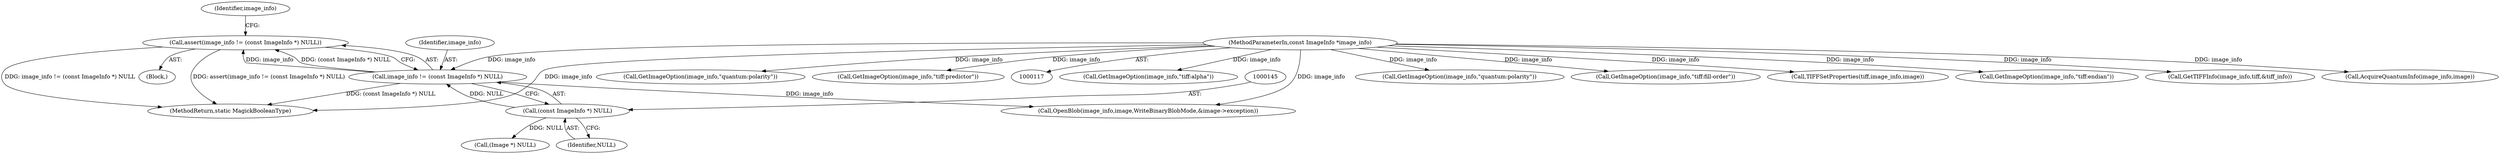 digraph "0_ImageMagick6_3c53413eb544cc567309b4c86485eae43e956112@API" {
"1000141" [label="(Call,assert(image_info != (const ImageInfo *) NULL))"];
"1000142" [label="(Call,image_info != (const ImageInfo *) NULL)"];
"1000118" [label="(MethodParameterIn,const ImageInfo *image_info)"];
"1000144" [label="(Call,(const ImageInfo *) NULL)"];
"1000960" [label="(Call,GetImageOption(image_info,\"tiff:alpha\"))"];
"1000118" [label="(MethodParameterIn,const ImageInfo *image_info)"];
"1000551" [label="(Call,GetImageOption(image_info,\"quantum:polarity\"))"];
"1000890" [label="(Call,GetImageOption(image_info,\"tiff:fill-order\"))"];
"1000182" [label="(Call,OpenBlob(image_info,image,WriteBinaryBlobMode,&image->exception))"];
"1001942" [label="(Call,TIFFSetProperties(tiff,image_info,image))"];
"1000209" [label="(Call,GetImageOption(image_info,\"tiff:endian\"))"];
"1000143" [label="(Identifier,image_info)"];
"1001955" [label="(Call,GetTIFFInfo(image_info,tiff,&tiff_info))"];
"1000141" [label="(Call,assert(image_info != (const ImageInfo *) NULL))"];
"1000150" [label="(Identifier,image_info)"];
"1000120" [label="(Block,)"];
"1000156" [label="(Call,(Image *) NULL)"];
"1000419" [label="(Call,AcquireQuantumInfo(image_info,image))"];
"1000571" [label="(Call,GetImageOption(image_info,\"quantum:polarity\"))"];
"1001518" [label="(Call,GetImageOption(image_info,\"tiff:predictor\"))"];
"1000142" [label="(Call,image_info != (const ImageInfo *) NULL)"];
"1002948" [label="(MethodReturn,static MagickBooleanType)"];
"1000144" [label="(Call,(const ImageInfo *) NULL)"];
"1000146" [label="(Identifier,NULL)"];
"1000141" -> "1000120"  [label="AST: "];
"1000141" -> "1000142"  [label="CFG: "];
"1000142" -> "1000141"  [label="AST: "];
"1000150" -> "1000141"  [label="CFG: "];
"1000141" -> "1002948"  [label="DDG: image_info != (const ImageInfo *) NULL"];
"1000141" -> "1002948"  [label="DDG: assert(image_info != (const ImageInfo *) NULL)"];
"1000142" -> "1000141"  [label="DDG: image_info"];
"1000142" -> "1000141"  [label="DDG: (const ImageInfo *) NULL"];
"1000142" -> "1000144"  [label="CFG: "];
"1000143" -> "1000142"  [label="AST: "];
"1000144" -> "1000142"  [label="AST: "];
"1000142" -> "1002948"  [label="DDG: (const ImageInfo *) NULL"];
"1000118" -> "1000142"  [label="DDG: image_info"];
"1000144" -> "1000142"  [label="DDG: NULL"];
"1000142" -> "1000182"  [label="DDG: image_info"];
"1000118" -> "1000117"  [label="AST: "];
"1000118" -> "1002948"  [label="DDG: image_info"];
"1000118" -> "1000182"  [label="DDG: image_info"];
"1000118" -> "1000209"  [label="DDG: image_info"];
"1000118" -> "1000419"  [label="DDG: image_info"];
"1000118" -> "1000551"  [label="DDG: image_info"];
"1000118" -> "1000571"  [label="DDG: image_info"];
"1000118" -> "1000890"  [label="DDG: image_info"];
"1000118" -> "1000960"  [label="DDG: image_info"];
"1000118" -> "1001518"  [label="DDG: image_info"];
"1000118" -> "1001942"  [label="DDG: image_info"];
"1000118" -> "1001955"  [label="DDG: image_info"];
"1000144" -> "1000146"  [label="CFG: "];
"1000145" -> "1000144"  [label="AST: "];
"1000146" -> "1000144"  [label="AST: "];
"1000144" -> "1000156"  [label="DDG: NULL"];
}
